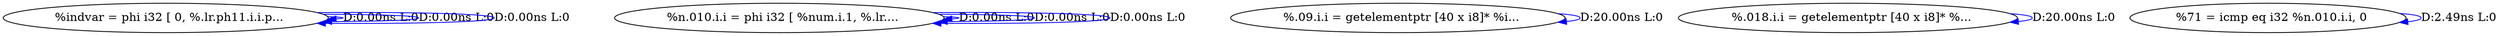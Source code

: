 digraph {
Node0x418c9b0[label="  %indvar = phi i32 [ 0, %.lr.ph11.i.i.p..."];
Node0x418c9b0 -> Node0x418c9b0[label="D:0.00ns L:0",color=blue];
Node0x418c9b0 -> Node0x418c9b0[label="D:0.00ns L:0",color=blue];
Node0x418c9b0 -> Node0x418c9b0[label="D:0.00ns L:0",color=blue];
Node0x418ca90[label="  %n.010.i.i = phi i32 [ %num.i.1, %.lr...."];
Node0x418ca90 -> Node0x418ca90[label="D:0.00ns L:0",color=blue];
Node0x418ca90 -> Node0x418ca90[label="D:0.00ns L:0",color=blue];
Node0x418ca90 -> Node0x418ca90[label="D:0.00ns L:0",color=blue];
Node0x418cb70[label="  %.09.i.i = getelementptr [40 x i8]* %i..."];
Node0x418cb70 -> Node0x418cb70[label="D:20.00ns L:0",color=blue];
Node0x418cc50[label="  %.018.i.i = getelementptr [40 x i8]* %..."];
Node0x418cc50 -> Node0x418cc50[label="D:20.00ns L:0",color=blue];
Node0x418cd30[label="  %71 = icmp eq i32 %n.010.i.i, 0"];
Node0x418cd30 -> Node0x418cd30[label="D:2.49ns L:0",color=blue];
}
